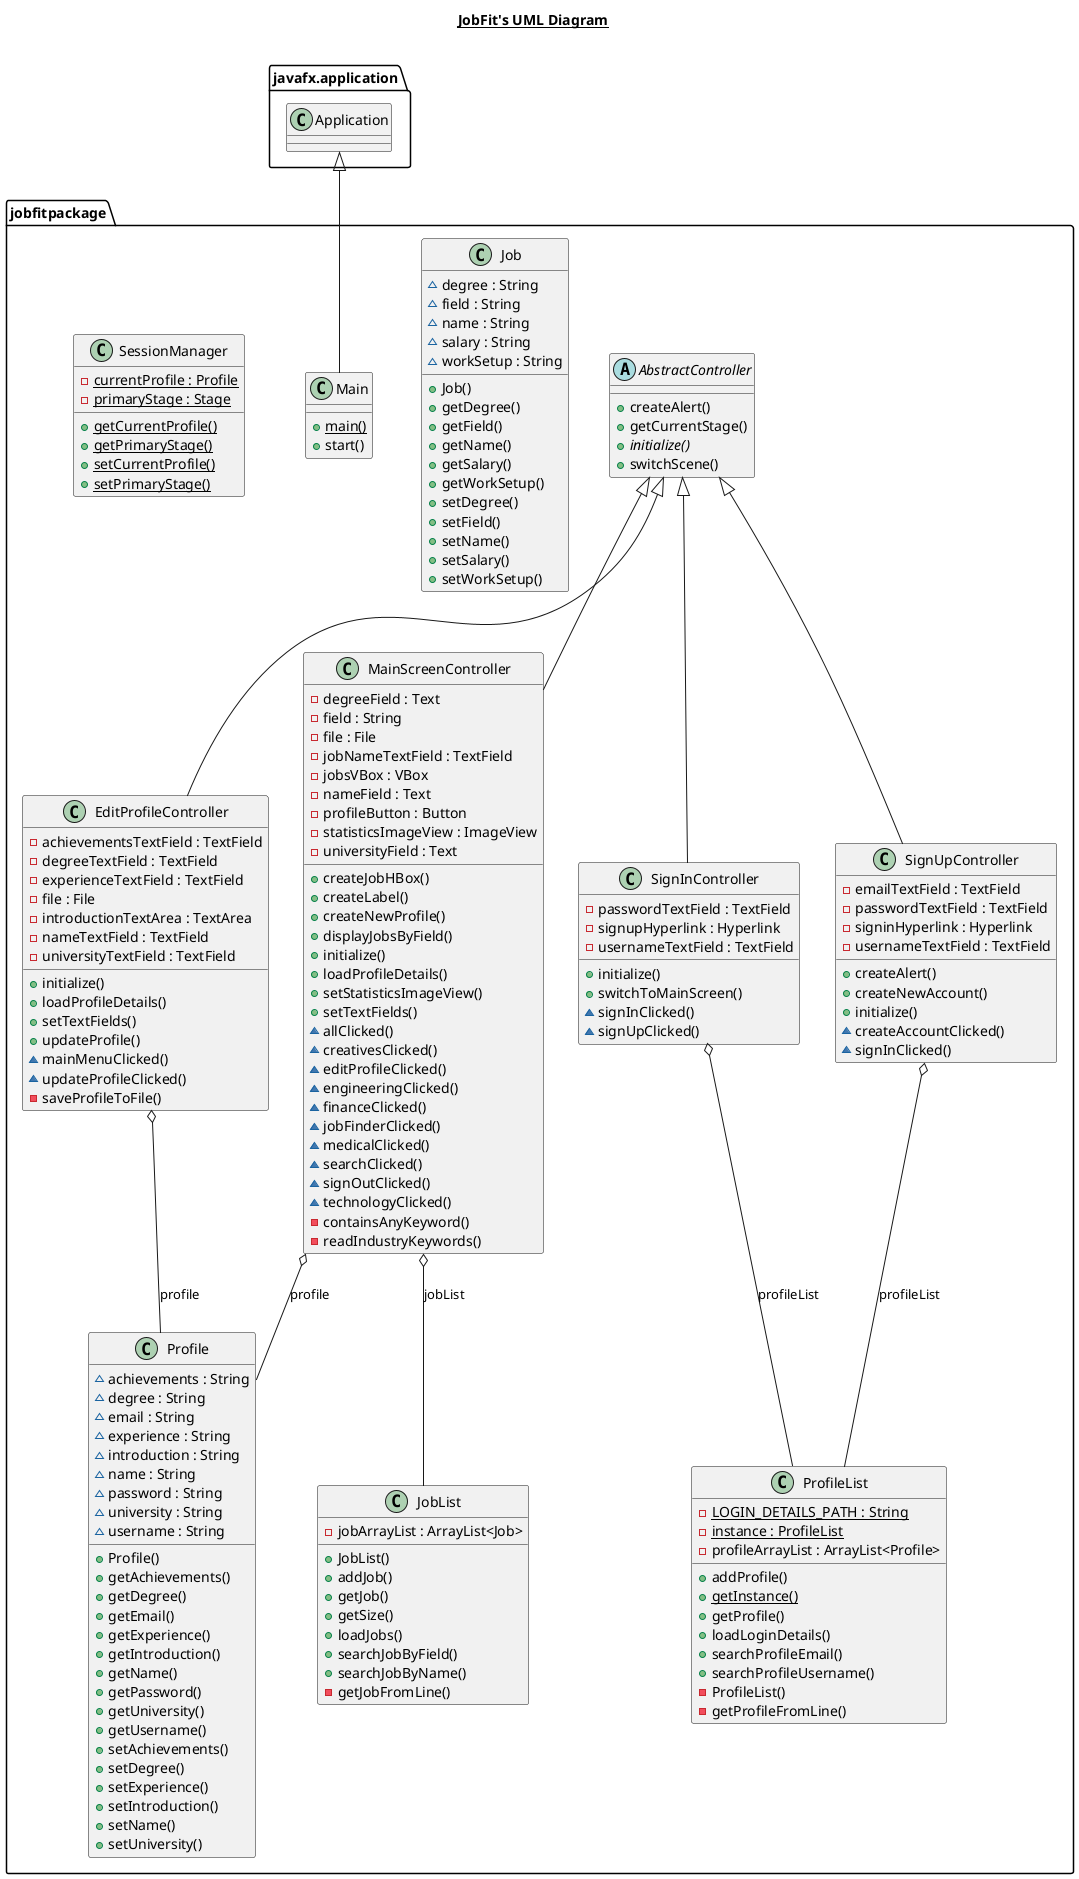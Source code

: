 @startuml

title __JobFit's UML Diagram__\n

set namespaceseparator none

namespace javafx.application {
  class Application {}
}


namespace jobfitpackage {
  abstract class AbstractController {
      + createAlert()
      + getCurrentStage()
      {abstract} + initialize()
      + switchScene()
  }
}

namespace jobfitpackage {
  class EditProfileController {
      - achievementsTextField : TextField
      - degreeTextField : TextField
      - experienceTextField : TextField
      - file : File
      - introductionTextArea : TextArea
      - nameTextField : TextField
      - universityTextField : TextField
      + initialize()
      + loadProfileDetails()
      + setTextFields()
      + updateProfile()
      ~ mainMenuClicked()
      ~ updateProfileClicked()
      - saveProfileToFile()
  }
}

namespace jobfitpackage {
  class Job {
      ~ degree : String
      ~ field : String
      ~ name : String
      ~ salary : String
      ~ workSetup : String
      + Job()
      + getDegree()
      + getField()
      + getName()
      + getSalary()
      + getWorkSetup()
      + setDegree()
      + setField()
      + setName()
      + setSalary()
      + setWorkSetup()
  }
}

namespace jobfitpackage {
  class JobList {
      - jobArrayList : ArrayList<Job>
      + JobList()
      + addJob()
      + getJob()
      + getSize()
      + loadJobs()
      + searchJobByField()
      + searchJobByName()
      - getJobFromLine()
  }
}

namespace jobfitpackage {
  class Main {
      {static} + main()
      + start()
  }
}

namespace jobfitpackage {
  class MainScreenController {
      - degreeField : Text
      - field : String
      - file : File
      - jobNameTextField : TextField
      - jobsVBox : VBox
      - nameField : Text
      - profileButton : Button
      - statisticsImageView : ImageView
      - universityField : Text
      + createJobHBox()
      + createLabel()
      + createNewProfile()
      + displayJobsByField()
      + initialize()
      + loadProfileDetails()
      + setStatisticsImageView()
      + setTextFields()
      ~ allClicked()
      ~ creativesClicked()
      ~ editProfileClicked()
      ~ engineeringClicked()
      ~ financeClicked()
      ~ jobFinderClicked()
      ~ medicalClicked()
      ~ searchClicked()
      ~ signOutClicked()
      ~ technologyClicked()
      - containsAnyKeyword()
      - readIndustryKeywords()
  }
}

namespace jobfitpackage {
  class Profile {
      ~ achievements : String
      ~ degree : String
      ~ email : String
      ~ experience : String
      ~ introduction : String
      ~ name : String
      ~ password : String
      ~ university : String
      ~ username : String
      + Profile()
      + getAchievements()
      + getDegree()
      + getEmail()
      + getExperience()
      + getIntroduction()
      + getName()
      + getPassword()
      + getUniversity()
      + getUsername()
      + setAchievements()
      + setDegree()
      + setExperience()
      + setIntroduction()
      + setName()
      + setUniversity()
  }
}

namespace jobfitpackage {
  class ProfileList {
      {static} - LOGIN_DETAILS_PATH : String
      {static} - instance : ProfileList
      - profileArrayList : ArrayList<Profile>
      + addProfile()
      {static} + getInstance()
      + getProfile()
      + loadLoginDetails()
      + searchProfileEmail()
      + searchProfileUsername()
      - ProfileList()
      - getProfileFromLine()
  }
}

namespace jobfitpackage {
  class SessionManager {
      {static} - currentProfile : Profile
      {static} - primaryStage : Stage
      {static} + getCurrentProfile()
      {static} + getPrimaryStage()
      {static} + setCurrentProfile()
      {static} + setPrimaryStage()
  }
}

namespace jobfitpackage {
  class SignInController {
      - passwordTextField : TextField
      - signupHyperlink : Hyperlink
      - usernameTextField : TextField
      + initialize()
      + switchToMainScreen()
      ~ signInClicked()
      ~ signUpClicked()
  }
}

namespace jobfitpackage {
  class SignUpController {
      - emailTextField : TextField
      - passwordTextField : TextField
      - signinHyperlink : Hyperlink
      - usernameTextField : TextField
      + createAlert()
      + createNewAccount()
      + initialize()
      ~ createAccountClicked()
      ~ signInClicked()
  }
}

EditProfileController -up-|> AbstractController
EditProfileController o-- Profile : profile
Main -up-|> Application
MainScreenController -up-|> AbstractController
MainScreenController o-- JobList : jobList
MainScreenController o-- Profile : profile
SignInController -up-|> AbstractController
SignInController o-- ProfileList : profileList
SignUpController -up-|> AbstractController
SignUpController o-- ProfileList : profileList

@enduml
